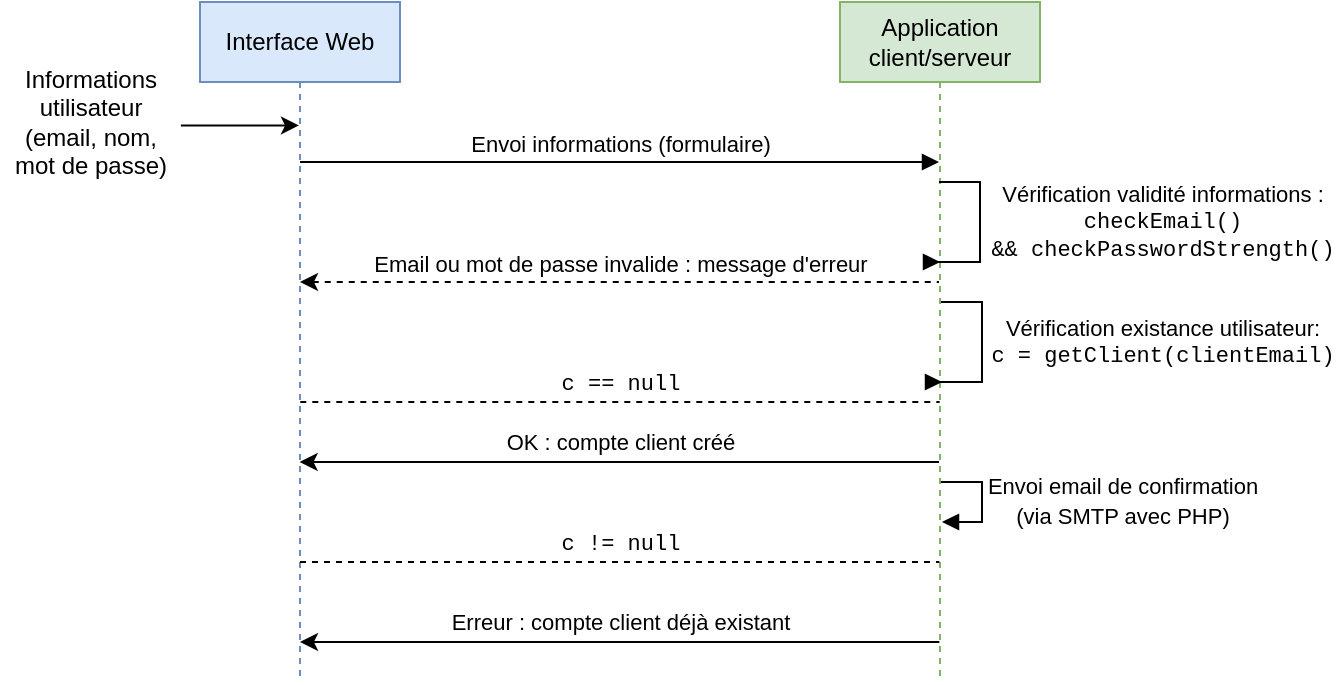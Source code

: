 <mxfile version="15.9.4" type="device"><diagram id="OUJwICi-xKsOLAj92yMG" name="Page-1"><mxGraphModel dx="813" dy="439" grid="1" gridSize="10" guides="1" tooltips="1" connect="1" arrows="1" fold="1" page="1" pageScale="1" pageWidth="827" pageHeight="1169" math="0" shadow="0"><root><mxCell id="0"/><mxCell id="1" parent="0"/><mxCell id="X7Ea3wsv1Nj5UnZXOPGi-3" value="Interface Web" style="shape=umlLifeline;perimeter=lifelinePerimeter;whiteSpace=wrap;html=1;container=1;collapsible=0;recursiveResize=0;outlineConnect=0;fillColor=#dae8fc;strokeColor=#6c8ebf;" vertex="1" parent="1"><mxGeometry x="170" y="140" width="100" height="340" as="geometry"/></mxCell><mxCell id="X7Ea3wsv1Nj5UnZXOPGi-4" value="&lt;div&gt;Application&lt;/div&gt;&lt;div&gt;client/serveur&lt;/div&gt;" style="shape=umlLifeline;perimeter=lifelinePerimeter;whiteSpace=wrap;html=1;container=1;collapsible=0;recursiveResize=0;outlineConnect=0;fillColor=#d5e8d4;strokeColor=#82b366;" vertex="1" parent="1"><mxGeometry x="490" y="140" width="100" height="340" as="geometry"/></mxCell><mxCell id="X7Ea3wsv1Nj5UnZXOPGi-17" value="&lt;div align=&quot;center&quot;&gt;&lt;font face=&quot;Helvetica&quot;&gt;Vérification validité informations :&lt;/font&gt;&lt;/div&gt;&lt;div align=&quot;center&quot;&gt;checkEmail()&lt;/div&gt;&lt;div align=&quot;center&quot;&gt;&amp;amp;&amp;amp; checkPasswordStrength()&lt;br&gt;&lt;/div&gt;" style="edgeStyle=orthogonalEdgeStyle;html=1;align=center;spacingLeft=2;endArrow=block;rounded=0;fontFamily=Courier New;" edge="1" parent="X7Ea3wsv1Nj5UnZXOPGi-4"><mxGeometry x="-0.018" y="90" relative="1" as="geometry"><mxPoint x="49.5" y="90" as="sourcePoint"/><Array as="points"><mxPoint x="70" y="90"/><mxPoint x="70" y="130"/><mxPoint x="49" y="130"/></Array><mxPoint x="50" y="130" as="targetPoint"/><mxPoint as="offset"/></mxGeometry></mxCell><mxCell id="X7Ea3wsv1Nj5UnZXOPGi-29" value="&lt;div align=&quot;center&quot;&gt;&lt;font face=&quot;Helvetica&quot;&gt;Vérification existance utilisateur:&lt;/font&gt;&lt;/div&gt;&lt;div align=&quot;center&quot;&gt;c = getClient(clientEmail)&lt;br&gt;&lt;/div&gt;" style="edgeStyle=orthogonalEdgeStyle;html=1;align=center;spacingLeft=2;endArrow=block;rounded=0;fontFamily=Courier New;" edge="1" parent="X7Ea3wsv1Nj5UnZXOPGi-4"><mxGeometry x="-0.017" y="89" relative="1" as="geometry"><mxPoint x="50.5" y="150" as="sourcePoint"/><Array as="points"><mxPoint x="71" y="150"/><mxPoint x="71" y="190"/><mxPoint x="50" y="190"/></Array><mxPoint x="51" y="190" as="targetPoint"/><mxPoint as="offset"/></mxGeometry></mxCell><mxCell id="X7Ea3wsv1Nj5UnZXOPGi-34" value="&lt;div&gt;&lt;font face=&quot;Helvetica&quot;&gt;Envoi email de confirmation&lt;/font&gt;&lt;/div&gt;&lt;div&gt;&lt;font face=&quot;Helvetica&quot;&gt;(via SMTP avec PHP)&lt;br&gt;&lt;/font&gt;&lt;/div&gt;" style="edgeStyle=orthogonalEdgeStyle;html=1;align=center;spacingLeft=2;endArrow=block;rounded=0;fontFamily=Courier New;" edge="1" parent="X7Ea3wsv1Nj5UnZXOPGi-4"><mxGeometry x="0.007" y="69" relative="1" as="geometry"><mxPoint x="50.47" y="240" as="sourcePoint"/><Array as="points"><mxPoint x="71" y="240"/><mxPoint x="71" y="260"/><mxPoint x="51" y="260"/></Array><mxPoint x="51" y="260" as="targetPoint"/><mxPoint as="offset"/></mxGeometry></mxCell><mxCell id="X7Ea3wsv1Nj5UnZXOPGi-5" value="Envoi informations (formulaire)" style="html=1;verticalAlign=bottom;endArrow=block;rounded=0;" edge="1" parent="1" source="X7Ea3wsv1Nj5UnZXOPGi-3" target="X7Ea3wsv1Nj5UnZXOPGi-4"><mxGeometry width="80" relative="1" as="geometry"><mxPoint x="370" y="390" as="sourcePoint"/><mxPoint x="450" y="390" as="targetPoint"/><Array as="points"><mxPoint x="360" y="220"/></Array></mxGeometry></mxCell><mxCell id="X7Ea3wsv1Nj5UnZXOPGi-21" value="Email ou mot de passe invalide : message d'erreur" style="html=1;verticalAlign=bottom;endArrow=none;rounded=0;fontFamily=Helvetica;endFill=0;dashed=1;startArrow=classic;startFill=1;" edge="1" parent="1" source="X7Ea3wsv1Nj5UnZXOPGi-3" target="X7Ea3wsv1Nj5UnZXOPGi-4"><mxGeometry width="80" relative="1" as="geometry"><mxPoint x="340" y="410" as="sourcePoint"/><mxPoint x="420" y="410" as="targetPoint"/><Array as="points"><mxPoint x="410" y="280"/><mxPoint x="480" y="280"/></Array></mxGeometry></mxCell><mxCell id="X7Ea3wsv1Nj5UnZXOPGi-22" value="&lt;font face=&quot;Courier New&quot;&gt;c == null&lt;br&gt;&lt;/font&gt;" style="html=1;verticalAlign=bottom;endArrow=none;rounded=0;fontFamily=Helvetica;endFill=0;dashed=1;" edge="1" parent="1"><mxGeometry width="80" relative="1" as="geometry"><mxPoint x="220.15" y="340" as="sourcePoint"/><mxPoint x="539.84" y="340" as="targetPoint"/><Array as="points"><mxPoint x="430.34" y="340"/></Array></mxGeometry></mxCell><mxCell id="X7Ea3wsv1Nj5UnZXOPGi-26" value="&lt;div&gt;&lt;font face=&quot;Helvetica&quot;&gt;Informations&lt;/font&gt;&lt;/div&gt;&lt;div&gt;&lt;font face=&quot;Helvetica&quot;&gt;utilisateur&lt;/font&gt;&lt;/div&gt;&lt;div&gt;&lt;font face=&quot;Helvetica&quot;&gt;(email, nom,&lt;/font&gt;&lt;/div&gt;&lt;div&gt;&lt;font face=&quot;Helvetica&quot;&gt;mot de passe)&lt;br&gt;&lt;/font&gt;&lt;/div&gt;" style="text;html=1;align=center;verticalAlign=middle;resizable=0;points=[];autosize=1;strokeColor=none;fillColor=none;fontFamily=Helvetica;" vertex="1" parent="1"><mxGeometry x="70" y="170" width="90" height="60" as="geometry"/></mxCell><mxCell id="X7Ea3wsv1Nj5UnZXOPGi-28" style="edgeStyle=orthogonalEdgeStyle;rounded=0;orthogonalLoop=1;jettySize=auto;html=1;fontFamily=Helvetica;startArrow=none;startFill=0;endArrow=classic;endFill=1;exitX=1.005;exitY=0.529;exitDx=0;exitDy=0;exitPerimeter=0;" edge="1" parent="1" source="X7Ea3wsv1Nj5UnZXOPGi-26" target="X7Ea3wsv1Nj5UnZXOPGi-3"><mxGeometry relative="1" as="geometry"><Array as="points"><mxPoint x="190" y="202"/><mxPoint x="190" y="202"/></Array></mxGeometry></mxCell><mxCell id="X7Ea3wsv1Nj5UnZXOPGi-31" value="&lt;font face=&quot;Courier New&quot;&gt;c != null&lt;br&gt;&lt;/font&gt;" style="html=1;verticalAlign=bottom;endArrow=none;rounded=0;fontFamily=Helvetica;endFill=0;dashed=1;" edge="1" parent="1"><mxGeometry width="80" relative="1" as="geometry"><mxPoint x="220.0" y="420" as="sourcePoint"/><mxPoint x="539.69" y="420" as="targetPoint"/><Array as="points"><mxPoint x="430.19" y="420"/></Array></mxGeometry></mxCell><mxCell id="X7Ea3wsv1Nj5UnZXOPGi-32" value="&lt;font face=&quot;Helvetica&quot;&gt;Erreur : compte client déjà existant&lt;br&gt;&lt;/font&gt;" style="html=1;verticalAlign=bottom;endArrow=none;rounded=0;fontFamily=Courier New;startArrow=classic;startFill=1;endFill=0;" edge="1" parent="1"><mxGeometry width="80" relative="1" as="geometry"><mxPoint x="220.0" y="460" as="sourcePoint"/><mxPoint x="539.69" y="460" as="targetPoint"/><Array as="points"><mxPoint x="280.19" y="460"/><mxPoint x="440.19" y="460"/></Array></mxGeometry></mxCell><mxCell id="X7Ea3wsv1Nj5UnZXOPGi-33" value="&lt;font face=&quot;Helvetica&quot;&gt;OK : compte client créé&lt;br&gt;&lt;/font&gt;" style="html=1;verticalAlign=bottom;endArrow=none;rounded=0;fontFamily=Courier New;startArrow=classic;startFill=1;endFill=0;" edge="1" parent="1"><mxGeometry width="80" relative="1" as="geometry"><mxPoint x="219.81" y="370" as="sourcePoint"/><mxPoint x="539.5" y="370" as="targetPoint"/><Array as="points"><mxPoint x="280" y="370"/><mxPoint x="440" y="370"/></Array></mxGeometry></mxCell></root></mxGraphModel></diagram></mxfile>